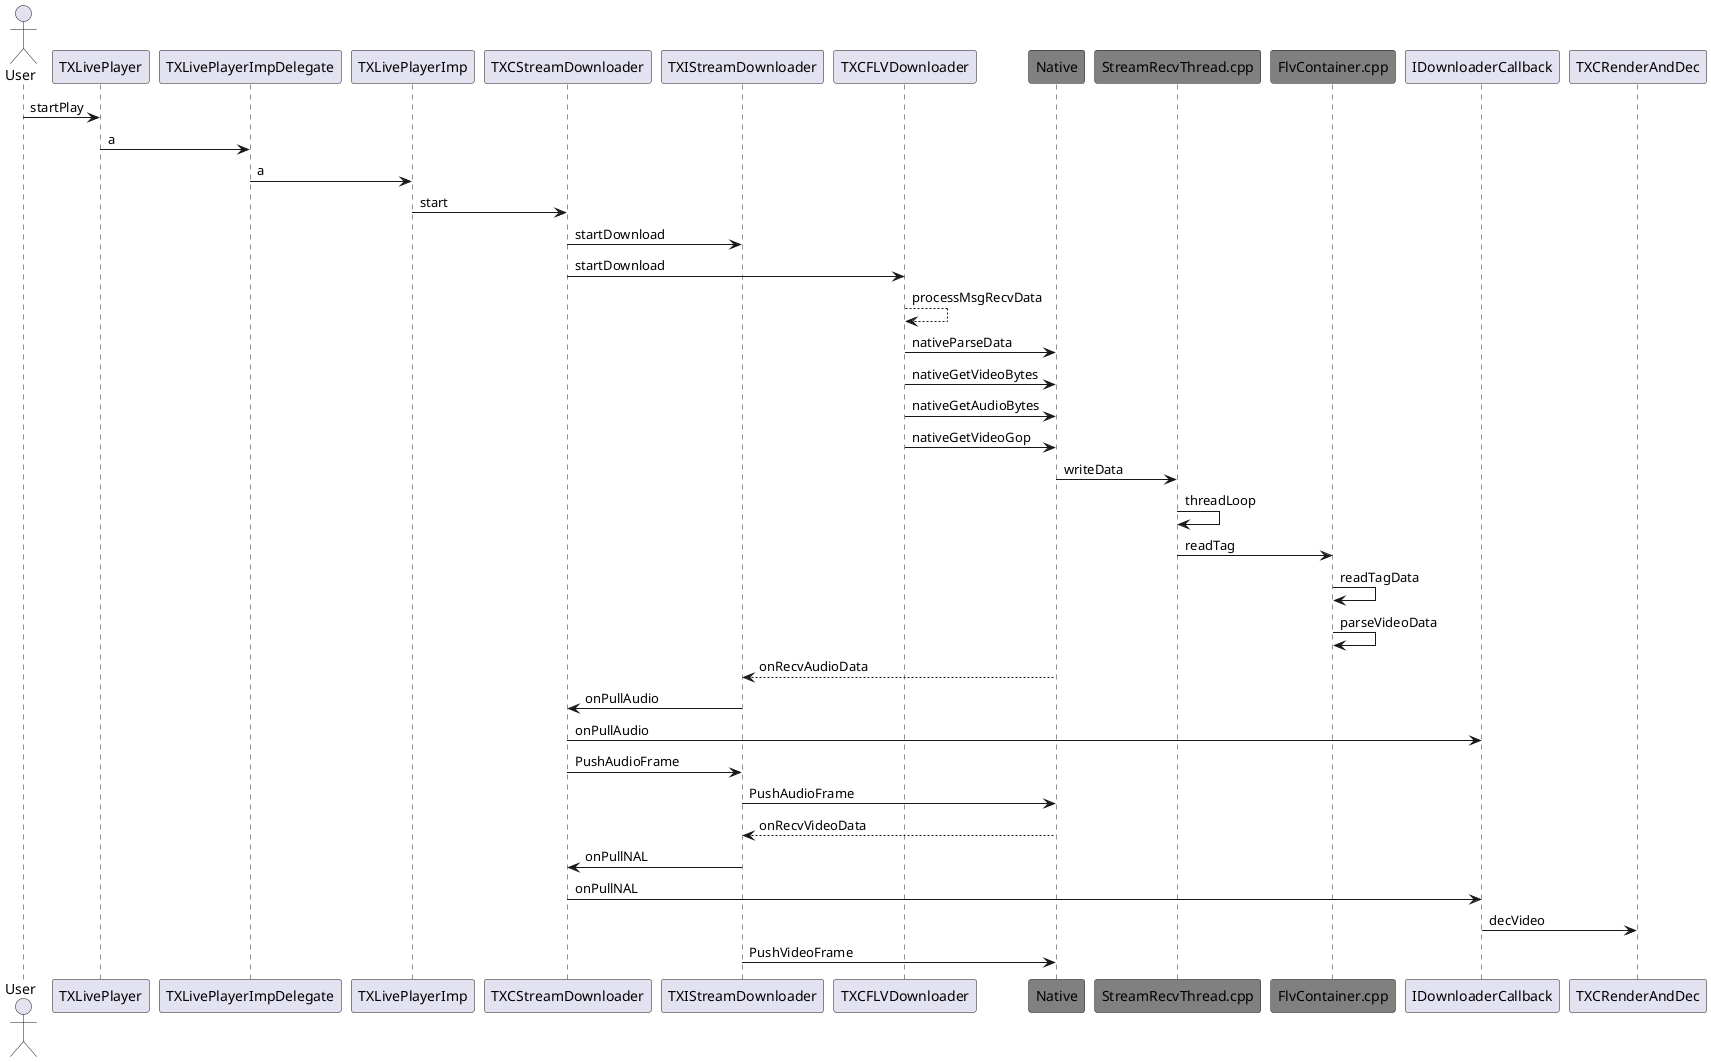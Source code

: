 @startuml
actor User

User -> TXLivePlayer: startPlay
TXLivePlayer -> TXLivePlayerImpDelegate: a
TXLivePlayerImpDelegate -> TXLivePlayerImp: a
TXLivePlayerImp -> TXCStreamDownloader: start
TXCStreamDownloader -> TXIStreamDownloader: startDownload
TXCStreamDownloader -> TXCFLVDownloader: startDownload
TXCFLVDownloader --> TXCFLVDownloader: processMsgRecvData

participant "Native" as Native #gray
TXCFLVDownloader -> Native: nativeParseData
TXCFLVDownloader -> Native: nativeGetVideoBytes
TXCFLVDownloader -> Native: nativeGetAudioBytes
TXCFLVDownloader -> Native: nativeGetVideoGop

participant "StreamRecvThread.cpp" as StreamRecvThread #gray
Native -> StreamRecvThread: writeData
StreamRecvThread -> StreamRecvThread: threadLoop

participant "FlvContainer.cpp" as FlvContainer #gray
StreamRecvThread -> FlvContainer: readTag
FlvContainer -> FlvContainer: readTagData
FlvContainer -> FlvContainer: parseVideoData


Native --> TXIStreamDownloader: onRecvAudioData
TXIStreamDownloader -> TXCStreamDownloader: onPullAudio
TXCStreamDownloader -> IDownloaderCallback: onPullAudio
TXCStreamDownloader -> TXIStreamDownloader: PushAudioFrame
TXIStreamDownloader -> Native: PushAudioFrame

Native --> TXIStreamDownloader: onRecvVideoData
TXIStreamDownloader -> TXCStreamDownloader: onPullNAL
TXCStreamDownloader -> IDownloaderCallback: onPullNAL
IDownloaderCallback -> TXCRenderAndDec: decVideo
TXIStreamDownloader -> Native: PushVideoFrame

@enduml